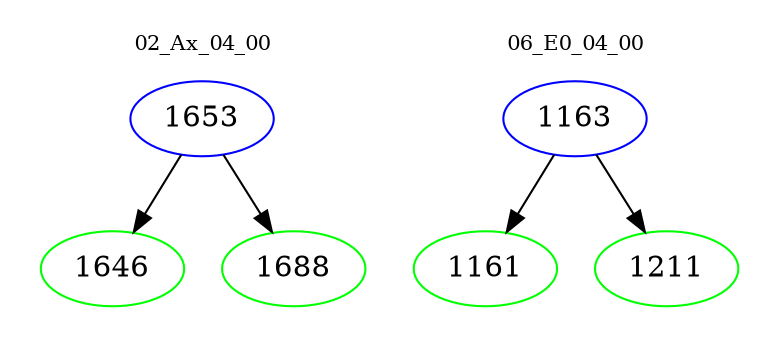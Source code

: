 digraph{
subgraph cluster_0 {
color = white
label = "02_Ax_04_00";
fontsize=10;
T0_1653 [label="1653", color="blue"]
T0_1653 -> T0_1646 [color="black"]
T0_1646 [label="1646", color="green"]
T0_1653 -> T0_1688 [color="black"]
T0_1688 [label="1688", color="green"]
}
subgraph cluster_1 {
color = white
label = "06_E0_04_00";
fontsize=10;
T1_1163 [label="1163", color="blue"]
T1_1163 -> T1_1161 [color="black"]
T1_1161 [label="1161", color="green"]
T1_1163 -> T1_1211 [color="black"]
T1_1211 [label="1211", color="green"]
}
}
